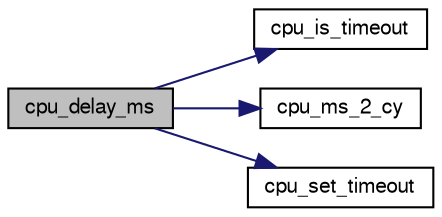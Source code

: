 digraph G
{
  edge [fontname="FreeSans",fontsize="10",labelfontname="FreeSans",labelfontsize="10"];
  node [fontname="FreeSans",fontsize="10",shape=record];
  rankdir=LR;
  Node1 [label="cpu_delay_ms",height=0.2,width=0.4,color="black", fillcolor="grey75", style="filled" fontcolor="black"];
  Node1 -> Node2 [color="midnightblue",fontsize="10",style="solid",fontname="FreeSans"];
  Node2 [label="cpu_is_timeout",height=0.2,width=0.4,color="black", fillcolor="white", style="filled",URL="$group__group__avr32__drivers__cpu__cycle__counter.html#ga54aea95e9c63e7c7a9c6654282d43f9f",tooltip="Test if a timer variable reached its timeout."];
  Node1 -> Node3 [color="midnightblue",fontsize="10",style="solid",fontname="FreeSans"];
  Node3 [label="cpu_ms_2_cy",height=0.2,width=0.4,color="black", fillcolor="white", style="filled",URL="$group__group__avr32__drivers__cpu__cycle__counter.html#ga6f4616df84d63f78dee2c202d0928430",tooltip="Convert milli-seconds into CPU cycles."];
  Node1 -> Node4 [color="midnightblue",fontsize="10",style="solid",fontname="FreeSans"];
  Node4 [label="cpu_set_timeout",height=0.2,width=0.4,color="black", fillcolor="white", style="filled",URL="$group__group__avr32__drivers__cpu__cycle__counter.html#ga3a560f27b5a40e10e10b75d93ca974bd",tooltip="Set a timer variable."];
}
